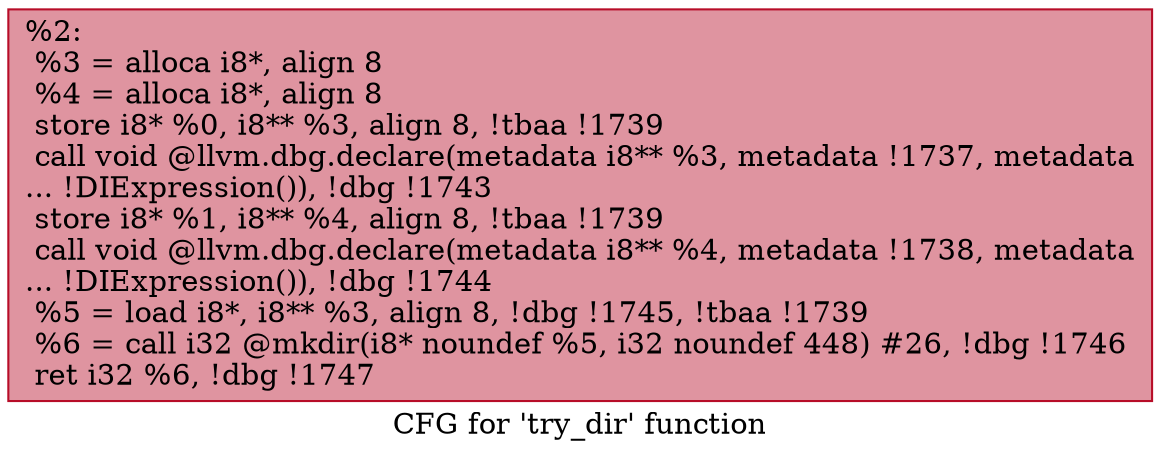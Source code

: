digraph "CFG for 'try_dir' function" {
	label="CFG for 'try_dir' function";

	Node0x1905290 [shape=record,color="#b70d28ff", style=filled, fillcolor="#b70d2870",label="{%2:\l  %3 = alloca i8*, align 8\l  %4 = alloca i8*, align 8\l  store i8* %0, i8** %3, align 8, !tbaa !1739\l  call void @llvm.dbg.declare(metadata i8** %3, metadata !1737, metadata\l... !DIExpression()), !dbg !1743\l  store i8* %1, i8** %4, align 8, !tbaa !1739\l  call void @llvm.dbg.declare(metadata i8** %4, metadata !1738, metadata\l... !DIExpression()), !dbg !1744\l  %5 = load i8*, i8** %3, align 8, !dbg !1745, !tbaa !1739\l  %6 = call i32 @mkdir(i8* noundef %5, i32 noundef 448) #26, !dbg !1746\l  ret i32 %6, !dbg !1747\l}"];
}

